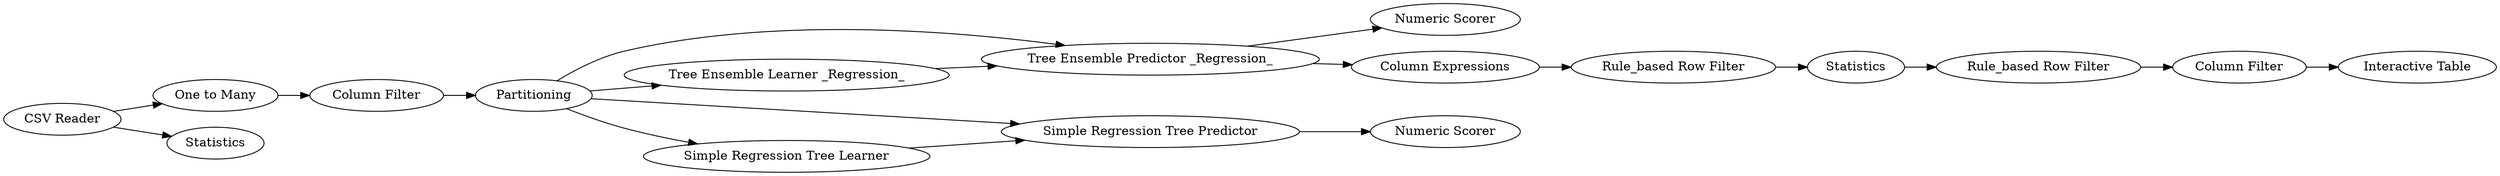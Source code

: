 digraph {
	"-1836843100799543491_28" [label="CSV Reader"]
	"-1836843100799543491_9" [label="Tree Ensemble Predictor _Regression_"]
	"-1836843100799543491_16" [label="Numeric Scorer"]
	"-1836843100799543491_12" [label="One to Many"]
	"1557026760048144811_20" [label="Column Expressions"]
	"-1836843100799543491_14" [label="Column Filter"]
	"-1836843100799543491_11" [label=Statistics]
	"1557026760048144811_21" [label=Statistics]
	"1557026760048144811_25" [label="Column Filter"]
	"-1836843100799543491_4" [label=Partitioning]
	"-1836843100799543491_8" [label="Tree Ensemble Learner _Regression_"]
	"-1836843100799543491_19" [label="Numeric Scorer"]
	"-1836843100799543491_17" [label="Simple Regression Tree Predictor"]
	"-1836843100799543491_18" [label="Simple Regression Tree Learner"]
	"-1836843100799543491_26" [label="Interactive Table"]
	"1557026760048144811_24" [label="Rule_based Row Filter"]
	"1557026760048144811_23" [label="Rule_based Row Filter"]
	"-1836843100799543491_14" -> "-1836843100799543491_4"
	"1557026760048144811_21" -> "1557026760048144811_24"
	"-1836843100799543491_8" -> "-1836843100799543491_9"
	"-1836843100799543491_28" -> "-1836843100799543491_12"
	"-1836843100799543491_4" -> "-1836843100799543491_17"
	"1557026760048144811_25" -> "-1836843100799543491_26"
	"-1836843100799543491_4" -> "-1836843100799543491_18"
	"-1836843100799543491_12" -> "-1836843100799543491_14"
	"1557026760048144811_24" -> "1557026760048144811_25"
	"-1836843100799543491_17" -> "-1836843100799543491_19"
	"-1836843100799543491_18" -> "-1836843100799543491_17"
	"-1836843100799543491_4" -> "-1836843100799543491_9"
	"-1836843100799543491_28" -> "-1836843100799543491_11"
	"1557026760048144811_20" -> "1557026760048144811_23"
	"1557026760048144811_23" -> "1557026760048144811_21"
	"-1836843100799543491_9" -> "1557026760048144811_20"
	"-1836843100799543491_4" -> "-1836843100799543491_8"
	"-1836843100799543491_9" -> "-1836843100799543491_16"
	rankdir=LR
}
